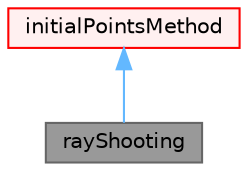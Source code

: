 digraph "rayShooting"
{
 // LATEX_PDF_SIZE
  bgcolor="transparent";
  edge [fontname=Helvetica,fontsize=10,labelfontname=Helvetica,labelfontsize=10];
  node [fontname=Helvetica,fontsize=10,shape=box,height=0.2,width=0.4];
  Node1 [id="Node000001",label="rayShooting",height=0.2,width=0.4,color="gray40", fillcolor="grey60", style="filled", fontcolor="black",tooltip=" "];
  Node2 -> Node1 [id="edge1_Node000001_Node000002",dir="back",color="steelblue1",style="solid",tooltip=" "];
  Node2 [id="Node000002",label="initialPointsMethod",height=0.2,width=0.4,color="red", fillcolor="#FFF0F0", style="filled",URL="$classFoam_1_1initialPointsMethod.html",tooltip="Abstract base class for generating initial points for a conformalVoronoiMesh."];
}
